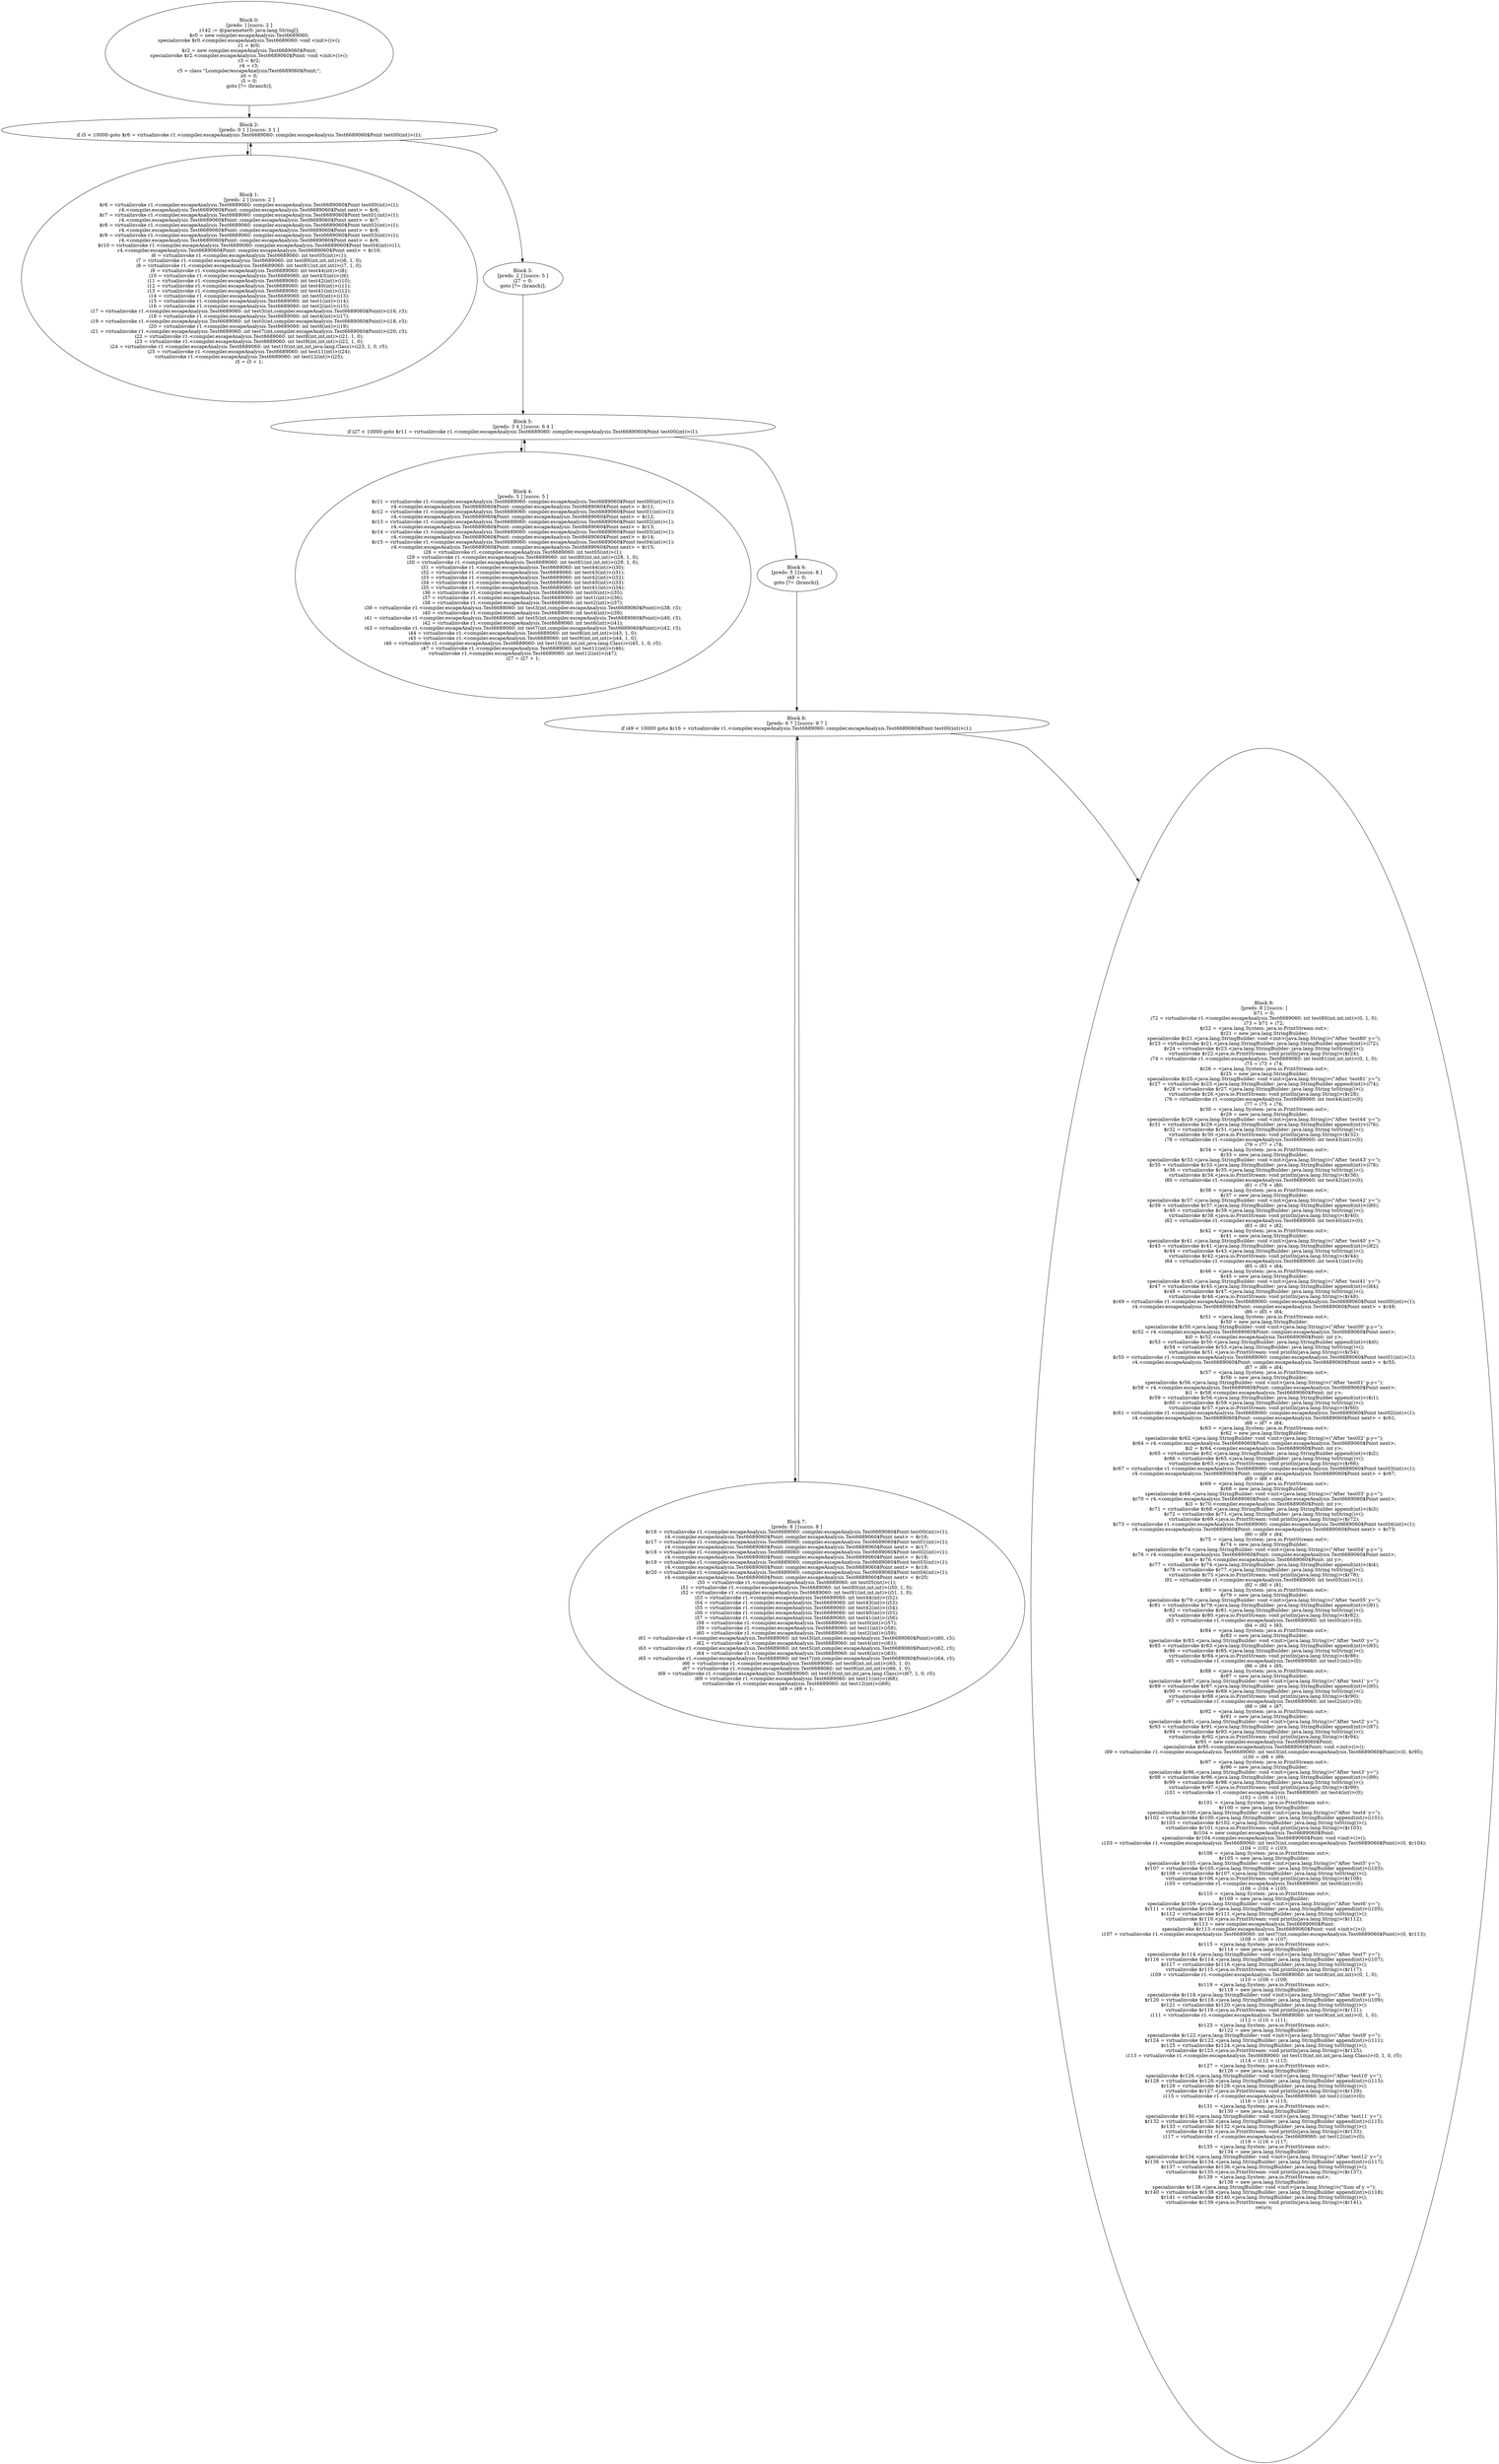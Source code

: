 digraph "unitGraph" {
    "Block 0:
[preds: ] [succs: 2 ]
r142 := @parameter0: java.lang.String[];
$r0 = new compiler.escapeAnalysis.Test6689060;
specialinvoke $r0.<compiler.escapeAnalysis.Test6689060: void <init>()>();
r1 = $r0;
$r2 = new compiler.escapeAnalysis.Test6689060$Point;
specialinvoke $r2.<compiler.escapeAnalysis.Test6689060$Point: void <init>()>();
r3 = $r2;
r4 = r3;
r5 = class \"Lcompiler/escapeAnalysis/Test6689060$Point;\";
z0 = 0;
i5 = 0;
goto [?= (branch)];
"
    "Block 1:
[preds: 2 ] [succs: 2 ]
$r6 = virtualinvoke r1.<compiler.escapeAnalysis.Test6689060: compiler.escapeAnalysis.Test6689060$Point test00(int)>(1);
r4.<compiler.escapeAnalysis.Test6689060$Point: compiler.escapeAnalysis.Test6689060$Point next> = $r6;
$r7 = virtualinvoke r1.<compiler.escapeAnalysis.Test6689060: compiler.escapeAnalysis.Test6689060$Point test01(int)>(1);
r4.<compiler.escapeAnalysis.Test6689060$Point: compiler.escapeAnalysis.Test6689060$Point next> = $r7;
$r8 = virtualinvoke r1.<compiler.escapeAnalysis.Test6689060: compiler.escapeAnalysis.Test6689060$Point test02(int)>(1);
r4.<compiler.escapeAnalysis.Test6689060$Point: compiler.escapeAnalysis.Test6689060$Point next> = $r8;
$r9 = virtualinvoke r1.<compiler.escapeAnalysis.Test6689060: compiler.escapeAnalysis.Test6689060$Point test03(int)>(1);
r4.<compiler.escapeAnalysis.Test6689060$Point: compiler.escapeAnalysis.Test6689060$Point next> = $r9;
$r10 = virtualinvoke r1.<compiler.escapeAnalysis.Test6689060: compiler.escapeAnalysis.Test6689060$Point test04(int)>(1);
r4.<compiler.escapeAnalysis.Test6689060$Point: compiler.escapeAnalysis.Test6689060$Point next> = $r10;
i6 = virtualinvoke r1.<compiler.escapeAnalysis.Test6689060: int test05(int)>(1);
i7 = virtualinvoke r1.<compiler.escapeAnalysis.Test6689060: int test80(int,int,int)>(i6, 1, 0);
i8 = virtualinvoke r1.<compiler.escapeAnalysis.Test6689060: int test81(int,int,int)>(i7, 1, 0);
i9 = virtualinvoke r1.<compiler.escapeAnalysis.Test6689060: int test44(int)>(i8);
i10 = virtualinvoke r1.<compiler.escapeAnalysis.Test6689060: int test43(int)>(i9);
i11 = virtualinvoke r1.<compiler.escapeAnalysis.Test6689060: int test42(int)>(i10);
i12 = virtualinvoke r1.<compiler.escapeAnalysis.Test6689060: int test40(int)>(i11);
i13 = virtualinvoke r1.<compiler.escapeAnalysis.Test6689060: int test41(int)>(i12);
i14 = virtualinvoke r1.<compiler.escapeAnalysis.Test6689060: int test0(int)>(i13);
i15 = virtualinvoke r1.<compiler.escapeAnalysis.Test6689060: int test1(int)>(i14);
i16 = virtualinvoke r1.<compiler.escapeAnalysis.Test6689060: int test2(int)>(i15);
i17 = virtualinvoke r1.<compiler.escapeAnalysis.Test6689060: int test3(int,compiler.escapeAnalysis.Test6689060$Point)>(i16, r3);
i18 = virtualinvoke r1.<compiler.escapeAnalysis.Test6689060: int test4(int)>(i17);
i19 = virtualinvoke r1.<compiler.escapeAnalysis.Test6689060: int test5(int,compiler.escapeAnalysis.Test6689060$Point)>(i18, r3);
i20 = virtualinvoke r1.<compiler.escapeAnalysis.Test6689060: int test6(int)>(i19);
i21 = virtualinvoke r1.<compiler.escapeAnalysis.Test6689060: int test7(int,compiler.escapeAnalysis.Test6689060$Point)>(i20, r3);
i22 = virtualinvoke r1.<compiler.escapeAnalysis.Test6689060: int test8(int,int,int)>(i21, 1, 0);
i23 = virtualinvoke r1.<compiler.escapeAnalysis.Test6689060: int test9(int,int,int)>(i22, 1, 0);
i24 = virtualinvoke r1.<compiler.escapeAnalysis.Test6689060: int test10(int,int,int,java.lang.Class)>(i23, 1, 0, r5);
i25 = virtualinvoke r1.<compiler.escapeAnalysis.Test6689060: int test11(int)>(i24);
virtualinvoke r1.<compiler.escapeAnalysis.Test6689060: int test12(int)>(i25);
i5 = i5 + 1;
"
    "Block 2:
[preds: 0 1 ] [succs: 3 1 ]
if i5 < 10000 goto $r6 = virtualinvoke r1.<compiler.escapeAnalysis.Test6689060: compiler.escapeAnalysis.Test6689060$Point test00(int)>(1);
"
    "Block 3:
[preds: 2 ] [succs: 5 ]
i27 = 0;
goto [?= (branch)];
"
    "Block 4:
[preds: 5 ] [succs: 5 ]
$r11 = virtualinvoke r1.<compiler.escapeAnalysis.Test6689060: compiler.escapeAnalysis.Test6689060$Point test00(int)>(1);
r4.<compiler.escapeAnalysis.Test6689060$Point: compiler.escapeAnalysis.Test6689060$Point next> = $r11;
$r12 = virtualinvoke r1.<compiler.escapeAnalysis.Test6689060: compiler.escapeAnalysis.Test6689060$Point test01(int)>(1);
r4.<compiler.escapeAnalysis.Test6689060$Point: compiler.escapeAnalysis.Test6689060$Point next> = $r12;
$r13 = virtualinvoke r1.<compiler.escapeAnalysis.Test6689060: compiler.escapeAnalysis.Test6689060$Point test02(int)>(1);
r4.<compiler.escapeAnalysis.Test6689060$Point: compiler.escapeAnalysis.Test6689060$Point next> = $r13;
$r14 = virtualinvoke r1.<compiler.escapeAnalysis.Test6689060: compiler.escapeAnalysis.Test6689060$Point test03(int)>(1);
r4.<compiler.escapeAnalysis.Test6689060$Point: compiler.escapeAnalysis.Test6689060$Point next> = $r14;
$r15 = virtualinvoke r1.<compiler.escapeAnalysis.Test6689060: compiler.escapeAnalysis.Test6689060$Point test04(int)>(1);
r4.<compiler.escapeAnalysis.Test6689060$Point: compiler.escapeAnalysis.Test6689060$Point next> = $r15;
i28 = virtualinvoke r1.<compiler.escapeAnalysis.Test6689060: int test05(int)>(1);
i29 = virtualinvoke r1.<compiler.escapeAnalysis.Test6689060: int test80(int,int,int)>(i28, 1, 0);
i30 = virtualinvoke r1.<compiler.escapeAnalysis.Test6689060: int test81(int,int,int)>(i29, 1, 0);
i31 = virtualinvoke r1.<compiler.escapeAnalysis.Test6689060: int test44(int)>(i30);
i32 = virtualinvoke r1.<compiler.escapeAnalysis.Test6689060: int test43(int)>(i31);
i33 = virtualinvoke r1.<compiler.escapeAnalysis.Test6689060: int test42(int)>(i32);
i34 = virtualinvoke r1.<compiler.escapeAnalysis.Test6689060: int test40(int)>(i33);
i35 = virtualinvoke r1.<compiler.escapeAnalysis.Test6689060: int test41(int)>(i34);
i36 = virtualinvoke r1.<compiler.escapeAnalysis.Test6689060: int test0(int)>(i35);
i37 = virtualinvoke r1.<compiler.escapeAnalysis.Test6689060: int test1(int)>(i36);
i38 = virtualinvoke r1.<compiler.escapeAnalysis.Test6689060: int test2(int)>(i37);
i39 = virtualinvoke r1.<compiler.escapeAnalysis.Test6689060: int test3(int,compiler.escapeAnalysis.Test6689060$Point)>(i38, r3);
i40 = virtualinvoke r1.<compiler.escapeAnalysis.Test6689060: int test4(int)>(i39);
i41 = virtualinvoke r1.<compiler.escapeAnalysis.Test6689060: int test5(int,compiler.escapeAnalysis.Test6689060$Point)>(i40, r3);
i42 = virtualinvoke r1.<compiler.escapeAnalysis.Test6689060: int test6(int)>(i41);
i43 = virtualinvoke r1.<compiler.escapeAnalysis.Test6689060: int test7(int,compiler.escapeAnalysis.Test6689060$Point)>(i42, r3);
i44 = virtualinvoke r1.<compiler.escapeAnalysis.Test6689060: int test8(int,int,int)>(i43, 1, 0);
i45 = virtualinvoke r1.<compiler.escapeAnalysis.Test6689060: int test9(int,int,int)>(i44, 1, 0);
i46 = virtualinvoke r1.<compiler.escapeAnalysis.Test6689060: int test10(int,int,int,java.lang.Class)>(i45, 1, 0, r5);
i47 = virtualinvoke r1.<compiler.escapeAnalysis.Test6689060: int test11(int)>(i46);
virtualinvoke r1.<compiler.escapeAnalysis.Test6689060: int test12(int)>(i47);
i27 = i27 + 1;
"
    "Block 5:
[preds: 3 4 ] [succs: 6 4 ]
if i27 < 10000 goto $r11 = virtualinvoke r1.<compiler.escapeAnalysis.Test6689060: compiler.escapeAnalysis.Test6689060$Point test00(int)>(1);
"
    "Block 6:
[preds: 5 ] [succs: 8 ]
i49 = 0;
goto [?= (branch)];
"
    "Block 7:
[preds: 8 ] [succs: 8 ]
$r16 = virtualinvoke r1.<compiler.escapeAnalysis.Test6689060: compiler.escapeAnalysis.Test6689060$Point test00(int)>(1);
r4.<compiler.escapeAnalysis.Test6689060$Point: compiler.escapeAnalysis.Test6689060$Point next> = $r16;
$r17 = virtualinvoke r1.<compiler.escapeAnalysis.Test6689060: compiler.escapeAnalysis.Test6689060$Point test01(int)>(1);
r4.<compiler.escapeAnalysis.Test6689060$Point: compiler.escapeAnalysis.Test6689060$Point next> = $r17;
$r18 = virtualinvoke r1.<compiler.escapeAnalysis.Test6689060: compiler.escapeAnalysis.Test6689060$Point test02(int)>(1);
r4.<compiler.escapeAnalysis.Test6689060$Point: compiler.escapeAnalysis.Test6689060$Point next> = $r18;
$r19 = virtualinvoke r1.<compiler.escapeAnalysis.Test6689060: compiler.escapeAnalysis.Test6689060$Point test03(int)>(1);
r4.<compiler.escapeAnalysis.Test6689060$Point: compiler.escapeAnalysis.Test6689060$Point next> = $r19;
$r20 = virtualinvoke r1.<compiler.escapeAnalysis.Test6689060: compiler.escapeAnalysis.Test6689060$Point test04(int)>(1);
r4.<compiler.escapeAnalysis.Test6689060$Point: compiler.escapeAnalysis.Test6689060$Point next> = $r20;
i50 = virtualinvoke r1.<compiler.escapeAnalysis.Test6689060: int test05(int)>(1);
i51 = virtualinvoke r1.<compiler.escapeAnalysis.Test6689060: int test80(int,int,int)>(i50, 1, 0);
i52 = virtualinvoke r1.<compiler.escapeAnalysis.Test6689060: int test81(int,int,int)>(i51, 1, 0);
i53 = virtualinvoke r1.<compiler.escapeAnalysis.Test6689060: int test44(int)>(i52);
i54 = virtualinvoke r1.<compiler.escapeAnalysis.Test6689060: int test43(int)>(i53);
i55 = virtualinvoke r1.<compiler.escapeAnalysis.Test6689060: int test42(int)>(i54);
i56 = virtualinvoke r1.<compiler.escapeAnalysis.Test6689060: int test40(int)>(i55);
i57 = virtualinvoke r1.<compiler.escapeAnalysis.Test6689060: int test41(int)>(i56);
i58 = virtualinvoke r1.<compiler.escapeAnalysis.Test6689060: int test0(int)>(i57);
i59 = virtualinvoke r1.<compiler.escapeAnalysis.Test6689060: int test1(int)>(i58);
i60 = virtualinvoke r1.<compiler.escapeAnalysis.Test6689060: int test2(int)>(i59);
i61 = virtualinvoke r1.<compiler.escapeAnalysis.Test6689060: int test3(int,compiler.escapeAnalysis.Test6689060$Point)>(i60, r3);
i62 = virtualinvoke r1.<compiler.escapeAnalysis.Test6689060: int test4(int)>(i61);
i63 = virtualinvoke r1.<compiler.escapeAnalysis.Test6689060: int test5(int,compiler.escapeAnalysis.Test6689060$Point)>(i62, r3);
i64 = virtualinvoke r1.<compiler.escapeAnalysis.Test6689060: int test6(int)>(i63);
i65 = virtualinvoke r1.<compiler.escapeAnalysis.Test6689060: int test7(int,compiler.escapeAnalysis.Test6689060$Point)>(i64, r3);
i66 = virtualinvoke r1.<compiler.escapeAnalysis.Test6689060: int test8(int,int,int)>(i65, 1, 0);
i67 = virtualinvoke r1.<compiler.escapeAnalysis.Test6689060: int test9(int,int,int)>(i66, 1, 0);
i68 = virtualinvoke r1.<compiler.escapeAnalysis.Test6689060: int test10(int,int,int,java.lang.Class)>(i67, 1, 0, r5);
i69 = virtualinvoke r1.<compiler.escapeAnalysis.Test6689060: int test11(int)>(i68);
virtualinvoke r1.<compiler.escapeAnalysis.Test6689060: int test12(int)>(i69);
i49 = i49 + 1;
"
    "Block 8:
[preds: 6 7 ] [succs: 9 7 ]
if i49 < 10000 goto $r16 = virtualinvoke r1.<compiler.escapeAnalysis.Test6689060: compiler.escapeAnalysis.Test6689060$Point test00(int)>(1);
"
    "Block 9:
[preds: 8 ] [succs: ]
b71 = 0;
i72 = virtualinvoke r1.<compiler.escapeAnalysis.Test6689060: int test80(int,int,int)>(0, 1, 0);
i73 = b71 + i72;
$r22 = <java.lang.System: java.io.PrintStream out>;
$r21 = new java.lang.StringBuilder;
specialinvoke $r21.<java.lang.StringBuilder: void <init>(java.lang.String)>(\"After \'test80\' y=\");
$r23 = virtualinvoke $r21.<java.lang.StringBuilder: java.lang.StringBuilder append(int)>(i72);
$r24 = virtualinvoke $r23.<java.lang.StringBuilder: java.lang.String toString()>();
virtualinvoke $r22.<java.io.PrintStream: void println(java.lang.String)>($r24);
i74 = virtualinvoke r1.<compiler.escapeAnalysis.Test6689060: int test81(int,int,int)>(0, 1, 0);
i75 = i73 + i74;
$r26 = <java.lang.System: java.io.PrintStream out>;
$r25 = new java.lang.StringBuilder;
specialinvoke $r25.<java.lang.StringBuilder: void <init>(java.lang.String)>(\"After \'test81\' y=\");
$r27 = virtualinvoke $r25.<java.lang.StringBuilder: java.lang.StringBuilder append(int)>(i74);
$r28 = virtualinvoke $r27.<java.lang.StringBuilder: java.lang.String toString()>();
virtualinvoke $r26.<java.io.PrintStream: void println(java.lang.String)>($r28);
i76 = virtualinvoke r1.<compiler.escapeAnalysis.Test6689060: int test44(int)>(0);
i77 = i75 + i76;
$r30 = <java.lang.System: java.io.PrintStream out>;
$r29 = new java.lang.StringBuilder;
specialinvoke $r29.<java.lang.StringBuilder: void <init>(java.lang.String)>(\"After \'test44\' y=\");
$r31 = virtualinvoke $r29.<java.lang.StringBuilder: java.lang.StringBuilder append(int)>(i76);
$r32 = virtualinvoke $r31.<java.lang.StringBuilder: java.lang.String toString()>();
virtualinvoke $r30.<java.io.PrintStream: void println(java.lang.String)>($r32);
i78 = virtualinvoke r1.<compiler.escapeAnalysis.Test6689060: int test43(int)>(0);
i79 = i77 + i78;
$r34 = <java.lang.System: java.io.PrintStream out>;
$r33 = new java.lang.StringBuilder;
specialinvoke $r33.<java.lang.StringBuilder: void <init>(java.lang.String)>(\"After \'test43\' y=\");
$r35 = virtualinvoke $r33.<java.lang.StringBuilder: java.lang.StringBuilder append(int)>(i78);
$r36 = virtualinvoke $r35.<java.lang.StringBuilder: java.lang.String toString()>();
virtualinvoke $r34.<java.io.PrintStream: void println(java.lang.String)>($r36);
i80 = virtualinvoke r1.<compiler.escapeAnalysis.Test6689060: int test42(int)>(0);
i81 = i79 + i80;
$r38 = <java.lang.System: java.io.PrintStream out>;
$r37 = new java.lang.StringBuilder;
specialinvoke $r37.<java.lang.StringBuilder: void <init>(java.lang.String)>(\"After \'test42\' y=\");
$r39 = virtualinvoke $r37.<java.lang.StringBuilder: java.lang.StringBuilder append(int)>(i80);
$r40 = virtualinvoke $r39.<java.lang.StringBuilder: java.lang.String toString()>();
virtualinvoke $r38.<java.io.PrintStream: void println(java.lang.String)>($r40);
i82 = virtualinvoke r1.<compiler.escapeAnalysis.Test6689060: int test40(int)>(0);
i83 = i81 + i82;
$r42 = <java.lang.System: java.io.PrintStream out>;
$r41 = new java.lang.StringBuilder;
specialinvoke $r41.<java.lang.StringBuilder: void <init>(java.lang.String)>(\"After \'test40\' y=\");
$r43 = virtualinvoke $r41.<java.lang.StringBuilder: java.lang.StringBuilder append(int)>(i82);
$r44 = virtualinvoke $r43.<java.lang.StringBuilder: java.lang.String toString()>();
virtualinvoke $r42.<java.io.PrintStream: void println(java.lang.String)>($r44);
i84 = virtualinvoke r1.<compiler.escapeAnalysis.Test6689060: int test41(int)>(0);
i85 = i83 + i84;
$r46 = <java.lang.System: java.io.PrintStream out>;
$r45 = new java.lang.StringBuilder;
specialinvoke $r45.<java.lang.StringBuilder: void <init>(java.lang.String)>(\"After \'test41\' y=\");
$r47 = virtualinvoke $r45.<java.lang.StringBuilder: java.lang.StringBuilder append(int)>(i84);
$r48 = virtualinvoke $r47.<java.lang.StringBuilder: java.lang.String toString()>();
virtualinvoke $r46.<java.io.PrintStream: void println(java.lang.String)>($r48);
$r49 = virtualinvoke r1.<compiler.escapeAnalysis.Test6689060: compiler.escapeAnalysis.Test6689060$Point test00(int)>(1);
r4.<compiler.escapeAnalysis.Test6689060$Point: compiler.escapeAnalysis.Test6689060$Point next> = $r49;
i86 = i85 + i84;
$r51 = <java.lang.System: java.io.PrintStream out>;
$r50 = new java.lang.StringBuilder;
specialinvoke $r50.<java.lang.StringBuilder: void <init>(java.lang.String)>(\"After \'test00\' p.y=\");
$r52 = r4.<compiler.escapeAnalysis.Test6689060$Point: compiler.escapeAnalysis.Test6689060$Point next>;
$i0 = $r52.<compiler.escapeAnalysis.Test6689060$Point: int y>;
$r53 = virtualinvoke $r50.<java.lang.StringBuilder: java.lang.StringBuilder append(int)>($i0);
$r54 = virtualinvoke $r53.<java.lang.StringBuilder: java.lang.String toString()>();
virtualinvoke $r51.<java.io.PrintStream: void println(java.lang.String)>($r54);
$r55 = virtualinvoke r1.<compiler.escapeAnalysis.Test6689060: compiler.escapeAnalysis.Test6689060$Point test01(int)>(1);
r4.<compiler.escapeAnalysis.Test6689060$Point: compiler.escapeAnalysis.Test6689060$Point next> = $r55;
i87 = i86 + i84;
$r57 = <java.lang.System: java.io.PrintStream out>;
$r56 = new java.lang.StringBuilder;
specialinvoke $r56.<java.lang.StringBuilder: void <init>(java.lang.String)>(\"After \'test01\' p.y=\");
$r58 = r4.<compiler.escapeAnalysis.Test6689060$Point: compiler.escapeAnalysis.Test6689060$Point next>;
$i1 = $r58.<compiler.escapeAnalysis.Test6689060$Point: int y>;
$r59 = virtualinvoke $r56.<java.lang.StringBuilder: java.lang.StringBuilder append(int)>($i1);
$r60 = virtualinvoke $r59.<java.lang.StringBuilder: java.lang.String toString()>();
virtualinvoke $r57.<java.io.PrintStream: void println(java.lang.String)>($r60);
$r61 = virtualinvoke r1.<compiler.escapeAnalysis.Test6689060: compiler.escapeAnalysis.Test6689060$Point test02(int)>(1);
r4.<compiler.escapeAnalysis.Test6689060$Point: compiler.escapeAnalysis.Test6689060$Point next> = $r61;
i88 = i87 + i84;
$r63 = <java.lang.System: java.io.PrintStream out>;
$r62 = new java.lang.StringBuilder;
specialinvoke $r62.<java.lang.StringBuilder: void <init>(java.lang.String)>(\"After \'test02\' p.y=\");
$r64 = r4.<compiler.escapeAnalysis.Test6689060$Point: compiler.escapeAnalysis.Test6689060$Point next>;
$i2 = $r64.<compiler.escapeAnalysis.Test6689060$Point: int y>;
$r65 = virtualinvoke $r62.<java.lang.StringBuilder: java.lang.StringBuilder append(int)>($i2);
$r66 = virtualinvoke $r65.<java.lang.StringBuilder: java.lang.String toString()>();
virtualinvoke $r63.<java.io.PrintStream: void println(java.lang.String)>($r66);
$r67 = virtualinvoke r1.<compiler.escapeAnalysis.Test6689060: compiler.escapeAnalysis.Test6689060$Point test03(int)>(1);
r4.<compiler.escapeAnalysis.Test6689060$Point: compiler.escapeAnalysis.Test6689060$Point next> = $r67;
i89 = i88 + i84;
$r69 = <java.lang.System: java.io.PrintStream out>;
$r68 = new java.lang.StringBuilder;
specialinvoke $r68.<java.lang.StringBuilder: void <init>(java.lang.String)>(\"After \'test03\' p.y=\");
$r70 = r4.<compiler.escapeAnalysis.Test6689060$Point: compiler.escapeAnalysis.Test6689060$Point next>;
$i3 = $r70.<compiler.escapeAnalysis.Test6689060$Point: int y>;
$r71 = virtualinvoke $r68.<java.lang.StringBuilder: java.lang.StringBuilder append(int)>($i3);
$r72 = virtualinvoke $r71.<java.lang.StringBuilder: java.lang.String toString()>();
virtualinvoke $r69.<java.io.PrintStream: void println(java.lang.String)>($r72);
$r73 = virtualinvoke r1.<compiler.escapeAnalysis.Test6689060: compiler.escapeAnalysis.Test6689060$Point test04(int)>(1);
r4.<compiler.escapeAnalysis.Test6689060$Point: compiler.escapeAnalysis.Test6689060$Point next> = $r73;
i90 = i89 + i84;
$r75 = <java.lang.System: java.io.PrintStream out>;
$r74 = new java.lang.StringBuilder;
specialinvoke $r74.<java.lang.StringBuilder: void <init>(java.lang.String)>(\"After \'test04\' p.y=\");
$r76 = r4.<compiler.escapeAnalysis.Test6689060$Point: compiler.escapeAnalysis.Test6689060$Point next>;
$i4 = $r76.<compiler.escapeAnalysis.Test6689060$Point: int y>;
$r77 = virtualinvoke $r74.<java.lang.StringBuilder: java.lang.StringBuilder append(int)>($i4);
$r78 = virtualinvoke $r77.<java.lang.StringBuilder: java.lang.String toString()>();
virtualinvoke $r75.<java.io.PrintStream: void println(java.lang.String)>($r78);
i91 = virtualinvoke r1.<compiler.escapeAnalysis.Test6689060: int test05(int)>(1);
i92 = i90 + i91;
$r80 = <java.lang.System: java.io.PrintStream out>;
$r79 = new java.lang.StringBuilder;
specialinvoke $r79.<java.lang.StringBuilder: void <init>(java.lang.String)>(\"After \'test05\' y=\");
$r81 = virtualinvoke $r79.<java.lang.StringBuilder: java.lang.StringBuilder append(int)>(i91);
$r82 = virtualinvoke $r81.<java.lang.StringBuilder: java.lang.String toString()>();
virtualinvoke $r80.<java.io.PrintStream: void println(java.lang.String)>($r82);
i93 = virtualinvoke r1.<compiler.escapeAnalysis.Test6689060: int test0(int)>(0);
i94 = i92 + i93;
$r84 = <java.lang.System: java.io.PrintStream out>;
$r83 = new java.lang.StringBuilder;
specialinvoke $r83.<java.lang.StringBuilder: void <init>(java.lang.String)>(\"After \'test0\' y=\");
$r85 = virtualinvoke $r83.<java.lang.StringBuilder: java.lang.StringBuilder append(int)>(i93);
$r86 = virtualinvoke $r85.<java.lang.StringBuilder: java.lang.String toString()>();
virtualinvoke $r84.<java.io.PrintStream: void println(java.lang.String)>($r86);
i95 = virtualinvoke r1.<compiler.escapeAnalysis.Test6689060: int test1(int)>(0);
i96 = i94 + i95;
$r88 = <java.lang.System: java.io.PrintStream out>;
$r87 = new java.lang.StringBuilder;
specialinvoke $r87.<java.lang.StringBuilder: void <init>(java.lang.String)>(\"After \'test1\' y=\");
$r89 = virtualinvoke $r87.<java.lang.StringBuilder: java.lang.StringBuilder append(int)>(i95);
$r90 = virtualinvoke $r89.<java.lang.StringBuilder: java.lang.String toString()>();
virtualinvoke $r88.<java.io.PrintStream: void println(java.lang.String)>($r90);
i97 = virtualinvoke r1.<compiler.escapeAnalysis.Test6689060: int test2(int)>(0);
i98 = i96 + i97;
$r92 = <java.lang.System: java.io.PrintStream out>;
$r91 = new java.lang.StringBuilder;
specialinvoke $r91.<java.lang.StringBuilder: void <init>(java.lang.String)>(\"After \'test2\' y=\");
$r93 = virtualinvoke $r91.<java.lang.StringBuilder: java.lang.StringBuilder append(int)>(i97);
$r94 = virtualinvoke $r93.<java.lang.StringBuilder: java.lang.String toString()>();
virtualinvoke $r92.<java.io.PrintStream: void println(java.lang.String)>($r94);
$r95 = new compiler.escapeAnalysis.Test6689060$Point;
specialinvoke $r95.<compiler.escapeAnalysis.Test6689060$Point: void <init>()>();
i99 = virtualinvoke r1.<compiler.escapeAnalysis.Test6689060: int test3(int,compiler.escapeAnalysis.Test6689060$Point)>(0, $r95);
i100 = i98 + i99;
$r97 = <java.lang.System: java.io.PrintStream out>;
$r96 = new java.lang.StringBuilder;
specialinvoke $r96.<java.lang.StringBuilder: void <init>(java.lang.String)>(\"After \'test3\' y=\");
$r98 = virtualinvoke $r96.<java.lang.StringBuilder: java.lang.StringBuilder append(int)>(i99);
$r99 = virtualinvoke $r98.<java.lang.StringBuilder: java.lang.String toString()>();
virtualinvoke $r97.<java.io.PrintStream: void println(java.lang.String)>($r99);
i101 = virtualinvoke r1.<compiler.escapeAnalysis.Test6689060: int test4(int)>(0);
i102 = i100 + i101;
$r101 = <java.lang.System: java.io.PrintStream out>;
$r100 = new java.lang.StringBuilder;
specialinvoke $r100.<java.lang.StringBuilder: void <init>(java.lang.String)>(\"After \'test4\' y=\");
$r102 = virtualinvoke $r100.<java.lang.StringBuilder: java.lang.StringBuilder append(int)>(i101);
$r103 = virtualinvoke $r102.<java.lang.StringBuilder: java.lang.String toString()>();
virtualinvoke $r101.<java.io.PrintStream: void println(java.lang.String)>($r103);
$r104 = new compiler.escapeAnalysis.Test6689060$Point;
specialinvoke $r104.<compiler.escapeAnalysis.Test6689060$Point: void <init>()>();
i103 = virtualinvoke r1.<compiler.escapeAnalysis.Test6689060: int test5(int,compiler.escapeAnalysis.Test6689060$Point)>(0, $r104);
i104 = i102 + i103;
$r106 = <java.lang.System: java.io.PrintStream out>;
$r105 = new java.lang.StringBuilder;
specialinvoke $r105.<java.lang.StringBuilder: void <init>(java.lang.String)>(\"After \'test5\' y=\");
$r107 = virtualinvoke $r105.<java.lang.StringBuilder: java.lang.StringBuilder append(int)>(i103);
$r108 = virtualinvoke $r107.<java.lang.StringBuilder: java.lang.String toString()>();
virtualinvoke $r106.<java.io.PrintStream: void println(java.lang.String)>($r108);
i105 = virtualinvoke r1.<compiler.escapeAnalysis.Test6689060: int test6(int)>(0);
i106 = i104 + i105;
$r110 = <java.lang.System: java.io.PrintStream out>;
$r109 = new java.lang.StringBuilder;
specialinvoke $r109.<java.lang.StringBuilder: void <init>(java.lang.String)>(\"After \'test6\' y=\");
$r111 = virtualinvoke $r109.<java.lang.StringBuilder: java.lang.StringBuilder append(int)>(i105);
$r112 = virtualinvoke $r111.<java.lang.StringBuilder: java.lang.String toString()>();
virtualinvoke $r110.<java.io.PrintStream: void println(java.lang.String)>($r112);
$r113 = new compiler.escapeAnalysis.Test6689060$Point;
specialinvoke $r113.<compiler.escapeAnalysis.Test6689060$Point: void <init>()>();
i107 = virtualinvoke r1.<compiler.escapeAnalysis.Test6689060: int test7(int,compiler.escapeAnalysis.Test6689060$Point)>(0, $r113);
i108 = i106 + i107;
$r115 = <java.lang.System: java.io.PrintStream out>;
$r114 = new java.lang.StringBuilder;
specialinvoke $r114.<java.lang.StringBuilder: void <init>(java.lang.String)>(\"After \'test7\' y=\");
$r116 = virtualinvoke $r114.<java.lang.StringBuilder: java.lang.StringBuilder append(int)>(i107);
$r117 = virtualinvoke $r116.<java.lang.StringBuilder: java.lang.String toString()>();
virtualinvoke $r115.<java.io.PrintStream: void println(java.lang.String)>($r117);
i109 = virtualinvoke r1.<compiler.escapeAnalysis.Test6689060: int test8(int,int,int)>(0, 1, 0);
i110 = i108 + i109;
$r119 = <java.lang.System: java.io.PrintStream out>;
$r118 = new java.lang.StringBuilder;
specialinvoke $r118.<java.lang.StringBuilder: void <init>(java.lang.String)>(\"After \'test8\' y=\");
$r120 = virtualinvoke $r118.<java.lang.StringBuilder: java.lang.StringBuilder append(int)>(i109);
$r121 = virtualinvoke $r120.<java.lang.StringBuilder: java.lang.String toString()>();
virtualinvoke $r119.<java.io.PrintStream: void println(java.lang.String)>($r121);
i111 = virtualinvoke r1.<compiler.escapeAnalysis.Test6689060: int test9(int,int,int)>(0, 1, 0);
i112 = i110 + i111;
$r123 = <java.lang.System: java.io.PrintStream out>;
$r122 = new java.lang.StringBuilder;
specialinvoke $r122.<java.lang.StringBuilder: void <init>(java.lang.String)>(\"After \'test9\' y=\");
$r124 = virtualinvoke $r122.<java.lang.StringBuilder: java.lang.StringBuilder append(int)>(i111);
$r125 = virtualinvoke $r124.<java.lang.StringBuilder: java.lang.String toString()>();
virtualinvoke $r123.<java.io.PrintStream: void println(java.lang.String)>($r125);
i113 = virtualinvoke r1.<compiler.escapeAnalysis.Test6689060: int test10(int,int,int,java.lang.Class)>(0, 1, 0, r5);
i114 = i112 + i113;
$r127 = <java.lang.System: java.io.PrintStream out>;
$r126 = new java.lang.StringBuilder;
specialinvoke $r126.<java.lang.StringBuilder: void <init>(java.lang.String)>(\"After \'test10\' y=\");
$r128 = virtualinvoke $r126.<java.lang.StringBuilder: java.lang.StringBuilder append(int)>(i113);
$r129 = virtualinvoke $r128.<java.lang.StringBuilder: java.lang.String toString()>();
virtualinvoke $r127.<java.io.PrintStream: void println(java.lang.String)>($r129);
i115 = virtualinvoke r1.<compiler.escapeAnalysis.Test6689060: int test11(int)>(0);
i116 = i114 + i115;
$r131 = <java.lang.System: java.io.PrintStream out>;
$r130 = new java.lang.StringBuilder;
specialinvoke $r130.<java.lang.StringBuilder: void <init>(java.lang.String)>(\"After \'test11\' y=\");
$r132 = virtualinvoke $r130.<java.lang.StringBuilder: java.lang.StringBuilder append(int)>(i115);
$r133 = virtualinvoke $r132.<java.lang.StringBuilder: java.lang.String toString()>();
virtualinvoke $r131.<java.io.PrintStream: void println(java.lang.String)>($r133);
i117 = virtualinvoke r1.<compiler.escapeAnalysis.Test6689060: int test12(int)>(0);
i118 = i116 + i117;
$r135 = <java.lang.System: java.io.PrintStream out>;
$r134 = new java.lang.StringBuilder;
specialinvoke $r134.<java.lang.StringBuilder: void <init>(java.lang.String)>(\"After \'test12\' y=\");
$r136 = virtualinvoke $r134.<java.lang.StringBuilder: java.lang.StringBuilder append(int)>(i117);
$r137 = virtualinvoke $r136.<java.lang.StringBuilder: java.lang.String toString()>();
virtualinvoke $r135.<java.io.PrintStream: void println(java.lang.String)>($r137);
$r139 = <java.lang.System: java.io.PrintStream out>;
$r138 = new java.lang.StringBuilder;
specialinvoke $r138.<java.lang.StringBuilder: void <init>(java.lang.String)>(\"Sum of y =\");
$r140 = virtualinvoke $r138.<java.lang.StringBuilder: java.lang.StringBuilder append(int)>(i118);
$r141 = virtualinvoke $r140.<java.lang.StringBuilder: java.lang.String toString()>();
virtualinvoke $r139.<java.io.PrintStream: void println(java.lang.String)>($r141);
return;
"
    "Block 0:
[preds: ] [succs: 2 ]
r142 := @parameter0: java.lang.String[];
$r0 = new compiler.escapeAnalysis.Test6689060;
specialinvoke $r0.<compiler.escapeAnalysis.Test6689060: void <init>()>();
r1 = $r0;
$r2 = new compiler.escapeAnalysis.Test6689060$Point;
specialinvoke $r2.<compiler.escapeAnalysis.Test6689060$Point: void <init>()>();
r3 = $r2;
r4 = r3;
r5 = class \"Lcompiler/escapeAnalysis/Test6689060$Point;\";
z0 = 0;
i5 = 0;
goto [?= (branch)];
"->"Block 2:
[preds: 0 1 ] [succs: 3 1 ]
if i5 < 10000 goto $r6 = virtualinvoke r1.<compiler.escapeAnalysis.Test6689060: compiler.escapeAnalysis.Test6689060$Point test00(int)>(1);
";
    "Block 1:
[preds: 2 ] [succs: 2 ]
$r6 = virtualinvoke r1.<compiler.escapeAnalysis.Test6689060: compiler.escapeAnalysis.Test6689060$Point test00(int)>(1);
r4.<compiler.escapeAnalysis.Test6689060$Point: compiler.escapeAnalysis.Test6689060$Point next> = $r6;
$r7 = virtualinvoke r1.<compiler.escapeAnalysis.Test6689060: compiler.escapeAnalysis.Test6689060$Point test01(int)>(1);
r4.<compiler.escapeAnalysis.Test6689060$Point: compiler.escapeAnalysis.Test6689060$Point next> = $r7;
$r8 = virtualinvoke r1.<compiler.escapeAnalysis.Test6689060: compiler.escapeAnalysis.Test6689060$Point test02(int)>(1);
r4.<compiler.escapeAnalysis.Test6689060$Point: compiler.escapeAnalysis.Test6689060$Point next> = $r8;
$r9 = virtualinvoke r1.<compiler.escapeAnalysis.Test6689060: compiler.escapeAnalysis.Test6689060$Point test03(int)>(1);
r4.<compiler.escapeAnalysis.Test6689060$Point: compiler.escapeAnalysis.Test6689060$Point next> = $r9;
$r10 = virtualinvoke r1.<compiler.escapeAnalysis.Test6689060: compiler.escapeAnalysis.Test6689060$Point test04(int)>(1);
r4.<compiler.escapeAnalysis.Test6689060$Point: compiler.escapeAnalysis.Test6689060$Point next> = $r10;
i6 = virtualinvoke r1.<compiler.escapeAnalysis.Test6689060: int test05(int)>(1);
i7 = virtualinvoke r1.<compiler.escapeAnalysis.Test6689060: int test80(int,int,int)>(i6, 1, 0);
i8 = virtualinvoke r1.<compiler.escapeAnalysis.Test6689060: int test81(int,int,int)>(i7, 1, 0);
i9 = virtualinvoke r1.<compiler.escapeAnalysis.Test6689060: int test44(int)>(i8);
i10 = virtualinvoke r1.<compiler.escapeAnalysis.Test6689060: int test43(int)>(i9);
i11 = virtualinvoke r1.<compiler.escapeAnalysis.Test6689060: int test42(int)>(i10);
i12 = virtualinvoke r1.<compiler.escapeAnalysis.Test6689060: int test40(int)>(i11);
i13 = virtualinvoke r1.<compiler.escapeAnalysis.Test6689060: int test41(int)>(i12);
i14 = virtualinvoke r1.<compiler.escapeAnalysis.Test6689060: int test0(int)>(i13);
i15 = virtualinvoke r1.<compiler.escapeAnalysis.Test6689060: int test1(int)>(i14);
i16 = virtualinvoke r1.<compiler.escapeAnalysis.Test6689060: int test2(int)>(i15);
i17 = virtualinvoke r1.<compiler.escapeAnalysis.Test6689060: int test3(int,compiler.escapeAnalysis.Test6689060$Point)>(i16, r3);
i18 = virtualinvoke r1.<compiler.escapeAnalysis.Test6689060: int test4(int)>(i17);
i19 = virtualinvoke r1.<compiler.escapeAnalysis.Test6689060: int test5(int,compiler.escapeAnalysis.Test6689060$Point)>(i18, r3);
i20 = virtualinvoke r1.<compiler.escapeAnalysis.Test6689060: int test6(int)>(i19);
i21 = virtualinvoke r1.<compiler.escapeAnalysis.Test6689060: int test7(int,compiler.escapeAnalysis.Test6689060$Point)>(i20, r3);
i22 = virtualinvoke r1.<compiler.escapeAnalysis.Test6689060: int test8(int,int,int)>(i21, 1, 0);
i23 = virtualinvoke r1.<compiler.escapeAnalysis.Test6689060: int test9(int,int,int)>(i22, 1, 0);
i24 = virtualinvoke r1.<compiler.escapeAnalysis.Test6689060: int test10(int,int,int,java.lang.Class)>(i23, 1, 0, r5);
i25 = virtualinvoke r1.<compiler.escapeAnalysis.Test6689060: int test11(int)>(i24);
virtualinvoke r1.<compiler.escapeAnalysis.Test6689060: int test12(int)>(i25);
i5 = i5 + 1;
"->"Block 2:
[preds: 0 1 ] [succs: 3 1 ]
if i5 < 10000 goto $r6 = virtualinvoke r1.<compiler.escapeAnalysis.Test6689060: compiler.escapeAnalysis.Test6689060$Point test00(int)>(1);
";
    "Block 2:
[preds: 0 1 ] [succs: 3 1 ]
if i5 < 10000 goto $r6 = virtualinvoke r1.<compiler.escapeAnalysis.Test6689060: compiler.escapeAnalysis.Test6689060$Point test00(int)>(1);
"->"Block 3:
[preds: 2 ] [succs: 5 ]
i27 = 0;
goto [?= (branch)];
";
    "Block 2:
[preds: 0 1 ] [succs: 3 1 ]
if i5 < 10000 goto $r6 = virtualinvoke r1.<compiler.escapeAnalysis.Test6689060: compiler.escapeAnalysis.Test6689060$Point test00(int)>(1);
"->"Block 1:
[preds: 2 ] [succs: 2 ]
$r6 = virtualinvoke r1.<compiler.escapeAnalysis.Test6689060: compiler.escapeAnalysis.Test6689060$Point test00(int)>(1);
r4.<compiler.escapeAnalysis.Test6689060$Point: compiler.escapeAnalysis.Test6689060$Point next> = $r6;
$r7 = virtualinvoke r1.<compiler.escapeAnalysis.Test6689060: compiler.escapeAnalysis.Test6689060$Point test01(int)>(1);
r4.<compiler.escapeAnalysis.Test6689060$Point: compiler.escapeAnalysis.Test6689060$Point next> = $r7;
$r8 = virtualinvoke r1.<compiler.escapeAnalysis.Test6689060: compiler.escapeAnalysis.Test6689060$Point test02(int)>(1);
r4.<compiler.escapeAnalysis.Test6689060$Point: compiler.escapeAnalysis.Test6689060$Point next> = $r8;
$r9 = virtualinvoke r1.<compiler.escapeAnalysis.Test6689060: compiler.escapeAnalysis.Test6689060$Point test03(int)>(1);
r4.<compiler.escapeAnalysis.Test6689060$Point: compiler.escapeAnalysis.Test6689060$Point next> = $r9;
$r10 = virtualinvoke r1.<compiler.escapeAnalysis.Test6689060: compiler.escapeAnalysis.Test6689060$Point test04(int)>(1);
r4.<compiler.escapeAnalysis.Test6689060$Point: compiler.escapeAnalysis.Test6689060$Point next> = $r10;
i6 = virtualinvoke r1.<compiler.escapeAnalysis.Test6689060: int test05(int)>(1);
i7 = virtualinvoke r1.<compiler.escapeAnalysis.Test6689060: int test80(int,int,int)>(i6, 1, 0);
i8 = virtualinvoke r1.<compiler.escapeAnalysis.Test6689060: int test81(int,int,int)>(i7, 1, 0);
i9 = virtualinvoke r1.<compiler.escapeAnalysis.Test6689060: int test44(int)>(i8);
i10 = virtualinvoke r1.<compiler.escapeAnalysis.Test6689060: int test43(int)>(i9);
i11 = virtualinvoke r1.<compiler.escapeAnalysis.Test6689060: int test42(int)>(i10);
i12 = virtualinvoke r1.<compiler.escapeAnalysis.Test6689060: int test40(int)>(i11);
i13 = virtualinvoke r1.<compiler.escapeAnalysis.Test6689060: int test41(int)>(i12);
i14 = virtualinvoke r1.<compiler.escapeAnalysis.Test6689060: int test0(int)>(i13);
i15 = virtualinvoke r1.<compiler.escapeAnalysis.Test6689060: int test1(int)>(i14);
i16 = virtualinvoke r1.<compiler.escapeAnalysis.Test6689060: int test2(int)>(i15);
i17 = virtualinvoke r1.<compiler.escapeAnalysis.Test6689060: int test3(int,compiler.escapeAnalysis.Test6689060$Point)>(i16, r3);
i18 = virtualinvoke r1.<compiler.escapeAnalysis.Test6689060: int test4(int)>(i17);
i19 = virtualinvoke r1.<compiler.escapeAnalysis.Test6689060: int test5(int,compiler.escapeAnalysis.Test6689060$Point)>(i18, r3);
i20 = virtualinvoke r1.<compiler.escapeAnalysis.Test6689060: int test6(int)>(i19);
i21 = virtualinvoke r1.<compiler.escapeAnalysis.Test6689060: int test7(int,compiler.escapeAnalysis.Test6689060$Point)>(i20, r3);
i22 = virtualinvoke r1.<compiler.escapeAnalysis.Test6689060: int test8(int,int,int)>(i21, 1, 0);
i23 = virtualinvoke r1.<compiler.escapeAnalysis.Test6689060: int test9(int,int,int)>(i22, 1, 0);
i24 = virtualinvoke r1.<compiler.escapeAnalysis.Test6689060: int test10(int,int,int,java.lang.Class)>(i23, 1, 0, r5);
i25 = virtualinvoke r1.<compiler.escapeAnalysis.Test6689060: int test11(int)>(i24);
virtualinvoke r1.<compiler.escapeAnalysis.Test6689060: int test12(int)>(i25);
i5 = i5 + 1;
";
    "Block 3:
[preds: 2 ] [succs: 5 ]
i27 = 0;
goto [?= (branch)];
"->"Block 5:
[preds: 3 4 ] [succs: 6 4 ]
if i27 < 10000 goto $r11 = virtualinvoke r1.<compiler.escapeAnalysis.Test6689060: compiler.escapeAnalysis.Test6689060$Point test00(int)>(1);
";
    "Block 4:
[preds: 5 ] [succs: 5 ]
$r11 = virtualinvoke r1.<compiler.escapeAnalysis.Test6689060: compiler.escapeAnalysis.Test6689060$Point test00(int)>(1);
r4.<compiler.escapeAnalysis.Test6689060$Point: compiler.escapeAnalysis.Test6689060$Point next> = $r11;
$r12 = virtualinvoke r1.<compiler.escapeAnalysis.Test6689060: compiler.escapeAnalysis.Test6689060$Point test01(int)>(1);
r4.<compiler.escapeAnalysis.Test6689060$Point: compiler.escapeAnalysis.Test6689060$Point next> = $r12;
$r13 = virtualinvoke r1.<compiler.escapeAnalysis.Test6689060: compiler.escapeAnalysis.Test6689060$Point test02(int)>(1);
r4.<compiler.escapeAnalysis.Test6689060$Point: compiler.escapeAnalysis.Test6689060$Point next> = $r13;
$r14 = virtualinvoke r1.<compiler.escapeAnalysis.Test6689060: compiler.escapeAnalysis.Test6689060$Point test03(int)>(1);
r4.<compiler.escapeAnalysis.Test6689060$Point: compiler.escapeAnalysis.Test6689060$Point next> = $r14;
$r15 = virtualinvoke r1.<compiler.escapeAnalysis.Test6689060: compiler.escapeAnalysis.Test6689060$Point test04(int)>(1);
r4.<compiler.escapeAnalysis.Test6689060$Point: compiler.escapeAnalysis.Test6689060$Point next> = $r15;
i28 = virtualinvoke r1.<compiler.escapeAnalysis.Test6689060: int test05(int)>(1);
i29 = virtualinvoke r1.<compiler.escapeAnalysis.Test6689060: int test80(int,int,int)>(i28, 1, 0);
i30 = virtualinvoke r1.<compiler.escapeAnalysis.Test6689060: int test81(int,int,int)>(i29, 1, 0);
i31 = virtualinvoke r1.<compiler.escapeAnalysis.Test6689060: int test44(int)>(i30);
i32 = virtualinvoke r1.<compiler.escapeAnalysis.Test6689060: int test43(int)>(i31);
i33 = virtualinvoke r1.<compiler.escapeAnalysis.Test6689060: int test42(int)>(i32);
i34 = virtualinvoke r1.<compiler.escapeAnalysis.Test6689060: int test40(int)>(i33);
i35 = virtualinvoke r1.<compiler.escapeAnalysis.Test6689060: int test41(int)>(i34);
i36 = virtualinvoke r1.<compiler.escapeAnalysis.Test6689060: int test0(int)>(i35);
i37 = virtualinvoke r1.<compiler.escapeAnalysis.Test6689060: int test1(int)>(i36);
i38 = virtualinvoke r1.<compiler.escapeAnalysis.Test6689060: int test2(int)>(i37);
i39 = virtualinvoke r1.<compiler.escapeAnalysis.Test6689060: int test3(int,compiler.escapeAnalysis.Test6689060$Point)>(i38, r3);
i40 = virtualinvoke r1.<compiler.escapeAnalysis.Test6689060: int test4(int)>(i39);
i41 = virtualinvoke r1.<compiler.escapeAnalysis.Test6689060: int test5(int,compiler.escapeAnalysis.Test6689060$Point)>(i40, r3);
i42 = virtualinvoke r1.<compiler.escapeAnalysis.Test6689060: int test6(int)>(i41);
i43 = virtualinvoke r1.<compiler.escapeAnalysis.Test6689060: int test7(int,compiler.escapeAnalysis.Test6689060$Point)>(i42, r3);
i44 = virtualinvoke r1.<compiler.escapeAnalysis.Test6689060: int test8(int,int,int)>(i43, 1, 0);
i45 = virtualinvoke r1.<compiler.escapeAnalysis.Test6689060: int test9(int,int,int)>(i44, 1, 0);
i46 = virtualinvoke r1.<compiler.escapeAnalysis.Test6689060: int test10(int,int,int,java.lang.Class)>(i45, 1, 0, r5);
i47 = virtualinvoke r1.<compiler.escapeAnalysis.Test6689060: int test11(int)>(i46);
virtualinvoke r1.<compiler.escapeAnalysis.Test6689060: int test12(int)>(i47);
i27 = i27 + 1;
"->"Block 5:
[preds: 3 4 ] [succs: 6 4 ]
if i27 < 10000 goto $r11 = virtualinvoke r1.<compiler.escapeAnalysis.Test6689060: compiler.escapeAnalysis.Test6689060$Point test00(int)>(1);
";
    "Block 5:
[preds: 3 4 ] [succs: 6 4 ]
if i27 < 10000 goto $r11 = virtualinvoke r1.<compiler.escapeAnalysis.Test6689060: compiler.escapeAnalysis.Test6689060$Point test00(int)>(1);
"->"Block 6:
[preds: 5 ] [succs: 8 ]
i49 = 0;
goto [?= (branch)];
";
    "Block 5:
[preds: 3 4 ] [succs: 6 4 ]
if i27 < 10000 goto $r11 = virtualinvoke r1.<compiler.escapeAnalysis.Test6689060: compiler.escapeAnalysis.Test6689060$Point test00(int)>(1);
"->"Block 4:
[preds: 5 ] [succs: 5 ]
$r11 = virtualinvoke r1.<compiler.escapeAnalysis.Test6689060: compiler.escapeAnalysis.Test6689060$Point test00(int)>(1);
r4.<compiler.escapeAnalysis.Test6689060$Point: compiler.escapeAnalysis.Test6689060$Point next> = $r11;
$r12 = virtualinvoke r1.<compiler.escapeAnalysis.Test6689060: compiler.escapeAnalysis.Test6689060$Point test01(int)>(1);
r4.<compiler.escapeAnalysis.Test6689060$Point: compiler.escapeAnalysis.Test6689060$Point next> = $r12;
$r13 = virtualinvoke r1.<compiler.escapeAnalysis.Test6689060: compiler.escapeAnalysis.Test6689060$Point test02(int)>(1);
r4.<compiler.escapeAnalysis.Test6689060$Point: compiler.escapeAnalysis.Test6689060$Point next> = $r13;
$r14 = virtualinvoke r1.<compiler.escapeAnalysis.Test6689060: compiler.escapeAnalysis.Test6689060$Point test03(int)>(1);
r4.<compiler.escapeAnalysis.Test6689060$Point: compiler.escapeAnalysis.Test6689060$Point next> = $r14;
$r15 = virtualinvoke r1.<compiler.escapeAnalysis.Test6689060: compiler.escapeAnalysis.Test6689060$Point test04(int)>(1);
r4.<compiler.escapeAnalysis.Test6689060$Point: compiler.escapeAnalysis.Test6689060$Point next> = $r15;
i28 = virtualinvoke r1.<compiler.escapeAnalysis.Test6689060: int test05(int)>(1);
i29 = virtualinvoke r1.<compiler.escapeAnalysis.Test6689060: int test80(int,int,int)>(i28, 1, 0);
i30 = virtualinvoke r1.<compiler.escapeAnalysis.Test6689060: int test81(int,int,int)>(i29, 1, 0);
i31 = virtualinvoke r1.<compiler.escapeAnalysis.Test6689060: int test44(int)>(i30);
i32 = virtualinvoke r1.<compiler.escapeAnalysis.Test6689060: int test43(int)>(i31);
i33 = virtualinvoke r1.<compiler.escapeAnalysis.Test6689060: int test42(int)>(i32);
i34 = virtualinvoke r1.<compiler.escapeAnalysis.Test6689060: int test40(int)>(i33);
i35 = virtualinvoke r1.<compiler.escapeAnalysis.Test6689060: int test41(int)>(i34);
i36 = virtualinvoke r1.<compiler.escapeAnalysis.Test6689060: int test0(int)>(i35);
i37 = virtualinvoke r1.<compiler.escapeAnalysis.Test6689060: int test1(int)>(i36);
i38 = virtualinvoke r1.<compiler.escapeAnalysis.Test6689060: int test2(int)>(i37);
i39 = virtualinvoke r1.<compiler.escapeAnalysis.Test6689060: int test3(int,compiler.escapeAnalysis.Test6689060$Point)>(i38, r3);
i40 = virtualinvoke r1.<compiler.escapeAnalysis.Test6689060: int test4(int)>(i39);
i41 = virtualinvoke r1.<compiler.escapeAnalysis.Test6689060: int test5(int,compiler.escapeAnalysis.Test6689060$Point)>(i40, r3);
i42 = virtualinvoke r1.<compiler.escapeAnalysis.Test6689060: int test6(int)>(i41);
i43 = virtualinvoke r1.<compiler.escapeAnalysis.Test6689060: int test7(int,compiler.escapeAnalysis.Test6689060$Point)>(i42, r3);
i44 = virtualinvoke r1.<compiler.escapeAnalysis.Test6689060: int test8(int,int,int)>(i43, 1, 0);
i45 = virtualinvoke r1.<compiler.escapeAnalysis.Test6689060: int test9(int,int,int)>(i44, 1, 0);
i46 = virtualinvoke r1.<compiler.escapeAnalysis.Test6689060: int test10(int,int,int,java.lang.Class)>(i45, 1, 0, r5);
i47 = virtualinvoke r1.<compiler.escapeAnalysis.Test6689060: int test11(int)>(i46);
virtualinvoke r1.<compiler.escapeAnalysis.Test6689060: int test12(int)>(i47);
i27 = i27 + 1;
";
    "Block 6:
[preds: 5 ] [succs: 8 ]
i49 = 0;
goto [?= (branch)];
"->"Block 8:
[preds: 6 7 ] [succs: 9 7 ]
if i49 < 10000 goto $r16 = virtualinvoke r1.<compiler.escapeAnalysis.Test6689060: compiler.escapeAnalysis.Test6689060$Point test00(int)>(1);
";
    "Block 7:
[preds: 8 ] [succs: 8 ]
$r16 = virtualinvoke r1.<compiler.escapeAnalysis.Test6689060: compiler.escapeAnalysis.Test6689060$Point test00(int)>(1);
r4.<compiler.escapeAnalysis.Test6689060$Point: compiler.escapeAnalysis.Test6689060$Point next> = $r16;
$r17 = virtualinvoke r1.<compiler.escapeAnalysis.Test6689060: compiler.escapeAnalysis.Test6689060$Point test01(int)>(1);
r4.<compiler.escapeAnalysis.Test6689060$Point: compiler.escapeAnalysis.Test6689060$Point next> = $r17;
$r18 = virtualinvoke r1.<compiler.escapeAnalysis.Test6689060: compiler.escapeAnalysis.Test6689060$Point test02(int)>(1);
r4.<compiler.escapeAnalysis.Test6689060$Point: compiler.escapeAnalysis.Test6689060$Point next> = $r18;
$r19 = virtualinvoke r1.<compiler.escapeAnalysis.Test6689060: compiler.escapeAnalysis.Test6689060$Point test03(int)>(1);
r4.<compiler.escapeAnalysis.Test6689060$Point: compiler.escapeAnalysis.Test6689060$Point next> = $r19;
$r20 = virtualinvoke r1.<compiler.escapeAnalysis.Test6689060: compiler.escapeAnalysis.Test6689060$Point test04(int)>(1);
r4.<compiler.escapeAnalysis.Test6689060$Point: compiler.escapeAnalysis.Test6689060$Point next> = $r20;
i50 = virtualinvoke r1.<compiler.escapeAnalysis.Test6689060: int test05(int)>(1);
i51 = virtualinvoke r1.<compiler.escapeAnalysis.Test6689060: int test80(int,int,int)>(i50, 1, 0);
i52 = virtualinvoke r1.<compiler.escapeAnalysis.Test6689060: int test81(int,int,int)>(i51, 1, 0);
i53 = virtualinvoke r1.<compiler.escapeAnalysis.Test6689060: int test44(int)>(i52);
i54 = virtualinvoke r1.<compiler.escapeAnalysis.Test6689060: int test43(int)>(i53);
i55 = virtualinvoke r1.<compiler.escapeAnalysis.Test6689060: int test42(int)>(i54);
i56 = virtualinvoke r1.<compiler.escapeAnalysis.Test6689060: int test40(int)>(i55);
i57 = virtualinvoke r1.<compiler.escapeAnalysis.Test6689060: int test41(int)>(i56);
i58 = virtualinvoke r1.<compiler.escapeAnalysis.Test6689060: int test0(int)>(i57);
i59 = virtualinvoke r1.<compiler.escapeAnalysis.Test6689060: int test1(int)>(i58);
i60 = virtualinvoke r1.<compiler.escapeAnalysis.Test6689060: int test2(int)>(i59);
i61 = virtualinvoke r1.<compiler.escapeAnalysis.Test6689060: int test3(int,compiler.escapeAnalysis.Test6689060$Point)>(i60, r3);
i62 = virtualinvoke r1.<compiler.escapeAnalysis.Test6689060: int test4(int)>(i61);
i63 = virtualinvoke r1.<compiler.escapeAnalysis.Test6689060: int test5(int,compiler.escapeAnalysis.Test6689060$Point)>(i62, r3);
i64 = virtualinvoke r1.<compiler.escapeAnalysis.Test6689060: int test6(int)>(i63);
i65 = virtualinvoke r1.<compiler.escapeAnalysis.Test6689060: int test7(int,compiler.escapeAnalysis.Test6689060$Point)>(i64, r3);
i66 = virtualinvoke r1.<compiler.escapeAnalysis.Test6689060: int test8(int,int,int)>(i65, 1, 0);
i67 = virtualinvoke r1.<compiler.escapeAnalysis.Test6689060: int test9(int,int,int)>(i66, 1, 0);
i68 = virtualinvoke r1.<compiler.escapeAnalysis.Test6689060: int test10(int,int,int,java.lang.Class)>(i67, 1, 0, r5);
i69 = virtualinvoke r1.<compiler.escapeAnalysis.Test6689060: int test11(int)>(i68);
virtualinvoke r1.<compiler.escapeAnalysis.Test6689060: int test12(int)>(i69);
i49 = i49 + 1;
"->"Block 8:
[preds: 6 7 ] [succs: 9 7 ]
if i49 < 10000 goto $r16 = virtualinvoke r1.<compiler.escapeAnalysis.Test6689060: compiler.escapeAnalysis.Test6689060$Point test00(int)>(1);
";
    "Block 8:
[preds: 6 7 ] [succs: 9 7 ]
if i49 < 10000 goto $r16 = virtualinvoke r1.<compiler.escapeAnalysis.Test6689060: compiler.escapeAnalysis.Test6689060$Point test00(int)>(1);
"->"Block 9:
[preds: 8 ] [succs: ]
b71 = 0;
i72 = virtualinvoke r1.<compiler.escapeAnalysis.Test6689060: int test80(int,int,int)>(0, 1, 0);
i73 = b71 + i72;
$r22 = <java.lang.System: java.io.PrintStream out>;
$r21 = new java.lang.StringBuilder;
specialinvoke $r21.<java.lang.StringBuilder: void <init>(java.lang.String)>(\"After \'test80\' y=\");
$r23 = virtualinvoke $r21.<java.lang.StringBuilder: java.lang.StringBuilder append(int)>(i72);
$r24 = virtualinvoke $r23.<java.lang.StringBuilder: java.lang.String toString()>();
virtualinvoke $r22.<java.io.PrintStream: void println(java.lang.String)>($r24);
i74 = virtualinvoke r1.<compiler.escapeAnalysis.Test6689060: int test81(int,int,int)>(0, 1, 0);
i75 = i73 + i74;
$r26 = <java.lang.System: java.io.PrintStream out>;
$r25 = new java.lang.StringBuilder;
specialinvoke $r25.<java.lang.StringBuilder: void <init>(java.lang.String)>(\"After \'test81\' y=\");
$r27 = virtualinvoke $r25.<java.lang.StringBuilder: java.lang.StringBuilder append(int)>(i74);
$r28 = virtualinvoke $r27.<java.lang.StringBuilder: java.lang.String toString()>();
virtualinvoke $r26.<java.io.PrintStream: void println(java.lang.String)>($r28);
i76 = virtualinvoke r1.<compiler.escapeAnalysis.Test6689060: int test44(int)>(0);
i77 = i75 + i76;
$r30 = <java.lang.System: java.io.PrintStream out>;
$r29 = new java.lang.StringBuilder;
specialinvoke $r29.<java.lang.StringBuilder: void <init>(java.lang.String)>(\"After \'test44\' y=\");
$r31 = virtualinvoke $r29.<java.lang.StringBuilder: java.lang.StringBuilder append(int)>(i76);
$r32 = virtualinvoke $r31.<java.lang.StringBuilder: java.lang.String toString()>();
virtualinvoke $r30.<java.io.PrintStream: void println(java.lang.String)>($r32);
i78 = virtualinvoke r1.<compiler.escapeAnalysis.Test6689060: int test43(int)>(0);
i79 = i77 + i78;
$r34 = <java.lang.System: java.io.PrintStream out>;
$r33 = new java.lang.StringBuilder;
specialinvoke $r33.<java.lang.StringBuilder: void <init>(java.lang.String)>(\"After \'test43\' y=\");
$r35 = virtualinvoke $r33.<java.lang.StringBuilder: java.lang.StringBuilder append(int)>(i78);
$r36 = virtualinvoke $r35.<java.lang.StringBuilder: java.lang.String toString()>();
virtualinvoke $r34.<java.io.PrintStream: void println(java.lang.String)>($r36);
i80 = virtualinvoke r1.<compiler.escapeAnalysis.Test6689060: int test42(int)>(0);
i81 = i79 + i80;
$r38 = <java.lang.System: java.io.PrintStream out>;
$r37 = new java.lang.StringBuilder;
specialinvoke $r37.<java.lang.StringBuilder: void <init>(java.lang.String)>(\"After \'test42\' y=\");
$r39 = virtualinvoke $r37.<java.lang.StringBuilder: java.lang.StringBuilder append(int)>(i80);
$r40 = virtualinvoke $r39.<java.lang.StringBuilder: java.lang.String toString()>();
virtualinvoke $r38.<java.io.PrintStream: void println(java.lang.String)>($r40);
i82 = virtualinvoke r1.<compiler.escapeAnalysis.Test6689060: int test40(int)>(0);
i83 = i81 + i82;
$r42 = <java.lang.System: java.io.PrintStream out>;
$r41 = new java.lang.StringBuilder;
specialinvoke $r41.<java.lang.StringBuilder: void <init>(java.lang.String)>(\"After \'test40\' y=\");
$r43 = virtualinvoke $r41.<java.lang.StringBuilder: java.lang.StringBuilder append(int)>(i82);
$r44 = virtualinvoke $r43.<java.lang.StringBuilder: java.lang.String toString()>();
virtualinvoke $r42.<java.io.PrintStream: void println(java.lang.String)>($r44);
i84 = virtualinvoke r1.<compiler.escapeAnalysis.Test6689060: int test41(int)>(0);
i85 = i83 + i84;
$r46 = <java.lang.System: java.io.PrintStream out>;
$r45 = new java.lang.StringBuilder;
specialinvoke $r45.<java.lang.StringBuilder: void <init>(java.lang.String)>(\"After \'test41\' y=\");
$r47 = virtualinvoke $r45.<java.lang.StringBuilder: java.lang.StringBuilder append(int)>(i84);
$r48 = virtualinvoke $r47.<java.lang.StringBuilder: java.lang.String toString()>();
virtualinvoke $r46.<java.io.PrintStream: void println(java.lang.String)>($r48);
$r49 = virtualinvoke r1.<compiler.escapeAnalysis.Test6689060: compiler.escapeAnalysis.Test6689060$Point test00(int)>(1);
r4.<compiler.escapeAnalysis.Test6689060$Point: compiler.escapeAnalysis.Test6689060$Point next> = $r49;
i86 = i85 + i84;
$r51 = <java.lang.System: java.io.PrintStream out>;
$r50 = new java.lang.StringBuilder;
specialinvoke $r50.<java.lang.StringBuilder: void <init>(java.lang.String)>(\"After \'test00\' p.y=\");
$r52 = r4.<compiler.escapeAnalysis.Test6689060$Point: compiler.escapeAnalysis.Test6689060$Point next>;
$i0 = $r52.<compiler.escapeAnalysis.Test6689060$Point: int y>;
$r53 = virtualinvoke $r50.<java.lang.StringBuilder: java.lang.StringBuilder append(int)>($i0);
$r54 = virtualinvoke $r53.<java.lang.StringBuilder: java.lang.String toString()>();
virtualinvoke $r51.<java.io.PrintStream: void println(java.lang.String)>($r54);
$r55 = virtualinvoke r1.<compiler.escapeAnalysis.Test6689060: compiler.escapeAnalysis.Test6689060$Point test01(int)>(1);
r4.<compiler.escapeAnalysis.Test6689060$Point: compiler.escapeAnalysis.Test6689060$Point next> = $r55;
i87 = i86 + i84;
$r57 = <java.lang.System: java.io.PrintStream out>;
$r56 = new java.lang.StringBuilder;
specialinvoke $r56.<java.lang.StringBuilder: void <init>(java.lang.String)>(\"After \'test01\' p.y=\");
$r58 = r4.<compiler.escapeAnalysis.Test6689060$Point: compiler.escapeAnalysis.Test6689060$Point next>;
$i1 = $r58.<compiler.escapeAnalysis.Test6689060$Point: int y>;
$r59 = virtualinvoke $r56.<java.lang.StringBuilder: java.lang.StringBuilder append(int)>($i1);
$r60 = virtualinvoke $r59.<java.lang.StringBuilder: java.lang.String toString()>();
virtualinvoke $r57.<java.io.PrintStream: void println(java.lang.String)>($r60);
$r61 = virtualinvoke r1.<compiler.escapeAnalysis.Test6689060: compiler.escapeAnalysis.Test6689060$Point test02(int)>(1);
r4.<compiler.escapeAnalysis.Test6689060$Point: compiler.escapeAnalysis.Test6689060$Point next> = $r61;
i88 = i87 + i84;
$r63 = <java.lang.System: java.io.PrintStream out>;
$r62 = new java.lang.StringBuilder;
specialinvoke $r62.<java.lang.StringBuilder: void <init>(java.lang.String)>(\"After \'test02\' p.y=\");
$r64 = r4.<compiler.escapeAnalysis.Test6689060$Point: compiler.escapeAnalysis.Test6689060$Point next>;
$i2 = $r64.<compiler.escapeAnalysis.Test6689060$Point: int y>;
$r65 = virtualinvoke $r62.<java.lang.StringBuilder: java.lang.StringBuilder append(int)>($i2);
$r66 = virtualinvoke $r65.<java.lang.StringBuilder: java.lang.String toString()>();
virtualinvoke $r63.<java.io.PrintStream: void println(java.lang.String)>($r66);
$r67 = virtualinvoke r1.<compiler.escapeAnalysis.Test6689060: compiler.escapeAnalysis.Test6689060$Point test03(int)>(1);
r4.<compiler.escapeAnalysis.Test6689060$Point: compiler.escapeAnalysis.Test6689060$Point next> = $r67;
i89 = i88 + i84;
$r69 = <java.lang.System: java.io.PrintStream out>;
$r68 = new java.lang.StringBuilder;
specialinvoke $r68.<java.lang.StringBuilder: void <init>(java.lang.String)>(\"After \'test03\' p.y=\");
$r70 = r4.<compiler.escapeAnalysis.Test6689060$Point: compiler.escapeAnalysis.Test6689060$Point next>;
$i3 = $r70.<compiler.escapeAnalysis.Test6689060$Point: int y>;
$r71 = virtualinvoke $r68.<java.lang.StringBuilder: java.lang.StringBuilder append(int)>($i3);
$r72 = virtualinvoke $r71.<java.lang.StringBuilder: java.lang.String toString()>();
virtualinvoke $r69.<java.io.PrintStream: void println(java.lang.String)>($r72);
$r73 = virtualinvoke r1.<compiler.escapeAnalysis.Test6689060: compiler.escapeAnalysis.Test6689060$Point test04(int)>(1);
r4.<compiler.escapeAnalysis.Test6689060$Point: compiler.escapeAnalysis.Test6689060$Point next> = $r73;
i90 = i89 + i84;
$r75 = <java.lang.System: java.io.PrintStream out>;
$r74 = new java.lang.StringBuilder;
specialinvoke $r74.<java.lang.StringBuilder: void <init>(java.lang.String)>(\"After \'test04\' p.y=\");
$r76 = r4.<compiler.escapeAnalysis.Test6689060$Point: compiler.escapeAnalysis.Test6689060$Point next>;
$i4 = $r76.<compiler.escapeAnalysis.Test6689060$Point: int y>;
$r77 = virtualinvoke $r74.<java.lang.StringBuilder: java.lang.StringBuilder append(int)>($i4);
$r78 = virtualinvoke $r77.<java.lang.StringBuilder: java.lang.String toString()>();
virtualinvoke $r75.<java.io.PrintStream: void println(java.lang.String)>($r78);
i91 = virtualinvoke r1.<compiler.escapeAnalysis.Test6689060: int test05(int)>(1);
i92 = i90 + i91;
$r80 = <java.lang.System: java.io.PrintStream out>;
$r79 = new java.lang.StringBuilder;
specialinvoke $r79.<java.lang.StringBuilder: void <init>(java.lang.String)>(\"After \'test05\' y=\");
$r81 = virtualinvoke $r79.<java.lang.StringBuilder: java.lang.StringBuilder append(int)>(i91);
$r82 = virtualinvoke $r81.<java.lang.StringBuilder: java.lang.String toString()>();
virtualinvoke $r80.<java.io.PrintStream: void println(java.lang.String)>($r82);
i93 = virtualinvoke r1.<compiler.escapeAnalysis.Test6689060: int test0(int)>(0);
i94 = i92 + i93;
$r84 = <java.lang.System: java.io.PrintStream out>;
$r83 = new java.lang.StringBuilder;
specialinvoke $r83.<java.lang.StringBuilder: void <init>(java.lang.String)>(\"After \'test0\' y=\");
$r85 = virtualinvoke $r83.<java.lang.StringBuilder: java.lang.StringBuilder append(int)>(i93);
$r86 = virtualinvoke $r85.<java.lang.StringBuilder: java.lang.String toString()>();
virtualinvoke $r84.<java.io.PrintStream: void println(java.lang.String)>($r86);
i95 = virtualinvoke r1.<compiler.escapeAnalysis.Test6689060: int test1(int)>(0);
i96 = i94 + i95;
$r88 = <java.lang.System: java.io.PrintStream out>;
$r87 = new java.lang.StringBuilder;
specialinvoke $r87.<java.lang.StringBuilder: void <init>(java.lang.String)>(\"After \'test1\' y=\");
$r89 = virtualinvoke $r87.<java.lang.StringBuilder: java.lang.StringBuilder append(int)>(i95);
$r90 = virtualinvoke $r89.<java.lang.StringBuilder: java.lang.String toString()>();
virtualinvoke $r88.<java.io.PrintStream: void println(java.lang.String)>($r90);
i97 = virtualinvoke r1.<compiler.escapeAnalysis.Test6689060: int test2(int)>(0);
i98 = i96 + i97;
$r92 = <java.lang.System: java.io.PrintStream out>;
$r91 = new java.lang.StringBuilder;
specialinvoke $r91.<java.lang.StringBuilder: void <init>(java.lang.String)>(\"After \'test2\' y=\");
$r93 = virtualinvoke $r91.<java.lang.StringBuilder: java.lang.StringBuilder append(int)>(i97);
$r94 = virtualinvoke $r93.<java.lang.StringBuilder: java.lang.String toString()>();
virtualinvoke $r92.<java.io.PrintStream: void println(java.lang.String)>($r94);
$r95 = new compiler.escapeAnalysis.Test6689060$Point;
specialinvoke $r95.<compiler.escapeAnalysis.Test6689060$Point: void <init>()>();
i99 = virtualinvoke r1.<compiler.escapeAnalysis.Test6689060: int test3(int,compiler.escapeAnalysis.Test6689060$Point)>(0, $r95);
i100 = i98 + i99;
$r97 = <java.lang.System: java.io.PrintStream out>;
$r96 = new java.lang.StringBuilder;
specialinvoke $r96.<java.lang.StringBuilder: void <init>(java.lang.String)>(\"After \'test3\' y=\");
$r98 = virtualinvoke $r96.<java.lang.StringBuilder: java.lang.StringBuilder append(int)>(i99);
$r99 = virtualinvoke $r98.<java.lang.StringBuilder: java.lang.String toString()>();
virtualinvoke $r97.<java.io.PrintStream: void println(java.lang.String)>($r99);
i101 = virtualinvoke r1.<compiler.escapeAnalysis.Test6689060: int test4(int)>(0);
i102 = i100 + i101;
$r101 = <java.lang.System: java.io.PrintStream out>;
$r100 = new java.lang.StringBuilder;
specialinvoke $r100.<java.lang.StringBuilder: void <init>(java.lang.String)>(\"After \'test4\' y=\");
$r102 = virtualinvoke $r100.<java.lang.StringBuilder: java.lang.StringBuilder append(int)>(i101);
$r103 = virtualinvoke $r102.<java.lang.StringBuilder: java.lang.String toString()>();
virtualinvoke $r101.<java.io.PrintStream: void println(java.lang.String)>($r103);
$r104 = new compiler.escapeAnalysis.Test6689060$Point;
specialinvoke $r104.<compiler.escapeAnalysis.Test6689060$Point: void <init>()>();
i103 = virtualinvoke r1.<compiler.escapeAnalysis.Test6689060: int test5(int,compiler.escapeAnalysis.Test6689060$Point)>(0, $r104);
i104 = i102 + i103;
$r106 = <java.lang.System: java.io.PrintStream out>;
$r105 = new java.lang.StringBuilder;
specialinvoke $r105.<java.lang.StringBuilder: void <init>(java.lang.String)>(\"After \'test5\' y=\");
$r107 = virtualinvoke $r105.<java.lang.StringBuilder: java.lang.StringBuilder append(int)>(i103);
$r108 = virtualinvoke $r107.<java.lang.StringBuilder: java.lang.String toString()>();
virtualinvoke $r106.<java.io.PrintStream: void println(java.lang.String)>($r108);
i105 = virtualinvoke r1.<compiler.escapeAnalysis.Test6689060: int test6(int)>(0);
i106 = i104 + i105;
$r110 = <java.lang.System: java.io.PrintStream out>;
$r109 = new java.lang.StringBuilder;
specialinvoke $r109.<java.lang.StringBuilder: void <init>(java.lang.String)>(\"After \'test6\' y=\");
$r111 = virtualinvoke $r109.<java.lang.StringBuilder: java.lang.StringBuilder append(int)>(i105);
$r112 = virtualinvoke $r111.<java.lang.StringBuilder: java.lang.String toString()>();
virtualinvoke $r110.<java.io.PrintStream: void println(java.lang.String)>($r112);
$r113 = new compiler.escapeAnalysis.Test6689060$Point;
specialinvoke $r113.<compiler.escapeAnalysis.Test6689060$Point: void <init>()>();
i107 = virtualinvoke r1.<compiler.escapeAnalysis.Test6689060: int test7(int,compiler.escapeAnalysis.Test6689060$Point)>(0, $r113);
i108 = i106 + i107;
$r115 = <java.lang.System: java.io.PrintStream out>;
$r114 = new java.lang.StringBuilder;
specialinvoke $r114.<java.lang.StringBuilder: void <init>(java.lang.String)>(\"After \'test7\' y=\");
$r116 = virtualinvoke $r114.<java.lang.StringBuilder: java.lang.StringBuilder append(int)>(i107);
$r117 = virtualinvoke $r116.<java.lang.StringBuilder: java.lang.String toString()>();
virtualinvoke $r115.<java.io.PrintStream: void println(java.lang.String)>($r117);
i109 = virtualinvoke r1.<compiler.escapeAnalysis.Test6689060: int test8(int,int,int)>(0, 1, 0);
i110 = i108 + i109;
$r119 = <java.lang.System: java.io.PrintStream out>;
$r118 = new java.lang.StringBuilder;
specialinvoke $r118.<java.lang.StringBuilder: void <init>(java.lang.String)>(\"After \'test8\' y=\");
$r120 = virtualinvoke $r118.<java.lang.StringBuilder: java.lang.StringBuilder append(int)>(i109);
$r121 = virtualinvoke $r120.<java.lang.StringBuilder: java.lang.String toString()>();
virtualinvoke $r119.<java.io.PrintStream: void println(java.lang.String)>($r121);
i111 = virtualinvoke r1.<compiler.escapeAnalysis.Test6689060: int test9(int,int,int)>(0, 1, 0);
i112 = i110 + i111;
$r123 = <java.lang.System: java.io.PrintStream out>;
$r122 = new java.lang.StringBuilder;
specialinvoke $r122.<java.lang.StringBuilder: void <init>(java.lang.String)>(\"After \'test9\' y=\");
$r124 = virtualinvoke $r122.<java.lang.StringBuilder: java.lang.StringBuilder append(int)>(i111);
$r125 = virtualinvoke $r124.<java.lang.StringBuilder: java.lang.String toString()>();
virtualinvoke $r123.<java.io.PrintStream: void println(java.lang.String)>($r125);
i113 = virtualinvoke r1.<compiler.escapeAnalysis.Test6689060: int test10(int,int,int,java.lang.Class)>(0, 1, 0, r5);
i114 = i112 + i113;
$r127 = <java.lang.System: java.io.PrintStream out>;
$r126 = new java.lang.StringBuilder;
specialinvoke $r126.<java.lang.StringBuilder: void <init>(java.lang.String)>(\"After \'test10\' y=\");
$r128 = virtualinvoke $r126.<java.lang.StringBuilder: java.lang.StringBuilder append(int)>(i113);
$r129 = virtualinvoke $r128.<java.lang.StringBuilder: java.lang.String toString()>();
virtualinvoke $r127.<java.io.PrintStream: void println(java.lang.String)>($r129);
i115 = virtualinvoke r1.<compiler.escapeAnalysis.Test6689060: int test11(int)>(0);
i116 = i114 + i115;
$r131 = <java.lang.System: java.io.PrintStream out>;
$r130 = new java.lang.StringBuilder;
specialinvoke $r130.<java.lang.StringBuilder: void <init>(java.lang.String)>(\"After \'test11\' y=\");
$r132 = virtualinvoke $r130.<java.lang.StringBuilder: java.lang.StringBuilder append(int)>(i115);
$r133 = virtualinvoke $r132.<java.lang.StringBuilder: java.lang.String toString()>();
virtualinvoke $r131.<java.io.PrintStream: void println(java.lang.String)>($r133);
i117 = virtualinvoke r1.<compiler.escapeAnalysis.Test6689060: int test12(int)>(0);
i118 = i116 + i117;
$r135 = <java.lang.System: java.io.PrintStream out>;
$r134 = new java.lang.StringBuilder;
specialinvoke $r134.<java.lang.StringBuilder: void <init>(java.lang.String)>(\"After \'test12\' y=\");
$r136 = virtualinvoke $r134.<java.lang.StringBuilder: java.lang.StringBuilder append(int)>(i117);
$r137 = virtualinvoke $r136.<java.lang.StringBuilder: java.lang.String toString()>();
virtualinvoke $r135.<java.io.PrintStream: void println(java.lang.String)>($r137);
$r139 = <java.lang.System: java.io.PrintStream out>;
$r138 = new java.lang.StringBuilder;
specialinvoke $r138.<java.lang.StringBuilder: void <init>(java.lang.String)>(\"Sum of y =\");
$r140 = virtualinvoke $r138.<java.lang.StringBuilder: java.lang.StringBuilder append(int)>(i118);
$r141 = virtualinvoke $r140.<java.lang.StringBuilder: java.lang.String toString()>();
virtualinvoke $r139.<java.io.PrintStream: void println(java.lang.String)>($r141);
return;
";
    "Block 8:
[preds: 6 7 ] [succs: 9 7 ]
if i49 < 10000 goto $r16 = virtualinvoke r1.<compiler.escapeAnalysis.Test6689060: compiler.escapeAnalysis.Test6689060$Point test00(int)>(1);
"->"Block 7:
[preds: 8 ] [succs: 8 ]
$r16 = virtualinvoke r1.<compiler.escapeAnalysis.Test6689060: compiler.escapeAnalysis.Test6689060$Point test00(int)>(1);
r4.<compiler.escapeAnalysis.Test6689060$Point: compiler.escapeAnalysis.Test6689060$Point next> = $r16;
$r17 = virtualinvoke r1.<compiler.escapeAnalysis.Test6689060: compiler.escapeAnalysis.Test6689060$Point test01(int)>(1);
r4.<compiler.escapeAnalysis.Test6689060$Point: compiler.escapeAnalysis.Test6689060$Point next> = $r17;
$r18 = virtualinvoke r1.<compiler.escapeAnalysis.Test6689060: compiler.escapeAnalysis.Test6689060$Point test02(int)>(1);
r4.<compiler.escapeAnalysis.Test6689060$Point: compiler.escapeAnalysis.Test6689060$Point next> = $r18;
$r19 = virtualinvoke r1.<compiler.escapeAnalysis.Test6689060: compiler.escapeAnalysis.Test6689060$Point test03(int)>(1);
r4.<compiler.escapeAnalysis.Test6689060$Point: compiler.escapeAnalysis.Test6689060$Point next> = $r19;
$r20 = virtualinvoke r1.<compiler.escapeAnalysis.Test6689060: compiler.escapeAnalysis.Test6689060$Point test04(int)>(1);
r4.<compiler.escapeAnalysis.Test6689060$Point: compiler.escapeAnalysis.Test6689060$Point next> = $r20;
i50 = virtualinvoke r1.<compiler.escapeAnalysis.Test6689060: int test05(int)>(1);
i51 = virtualinvoke r1.<compiler.escapeAnalysis.Test6689060: int test80(int,int,int)>(i50, 1, 0);
i52 = virtualinvoke r1.<compiler.escapeAnalysis.Test6689060: int test81(int,int,int)>(i51, 1, 0);
i53 = virtualinvoke r1.<compiler.escapeAnalysis.Test6689060: int test44(int)>(i52);
i54 = virtualinvoke r1.<compiler.escapeAnalysis.Test6689060: int test43(int)>(i53);
i55 = virtualinvoke r1.<compiler.escapeAnalysis.Test6689060: int test42(int)>(i54);
i56 = virtualinvoke r1.<compiler.escapeAnalysis.Test6689060: int test40(int)>(i55);
i57 = virtualinvoke r1.<compiler.escapeAnalysis.Test6689060: int test41(int)>(i56);
i58 = virtualinvoke r1.<compiler.escapeAnalysis.Test6689060: int test0(int)>(i57);
i59 = virtualinvoke r1.<compiler.escapeAnalysis.Test6689060: int test1(int)>(i58);
i60 = virtualinvoke r1.<compiler.escapeAnalysis.Test6689060: int test2(int)>(i59);
i61 = virtualinvoke r1.<compiler.escapeAnalysis.Test6689060: int test3(int,compiler.escapeAnalysis.Test6689060$Point)>(i60, r3);
i62 = virtualinvoke r1.<compiler.escapeAnalysis.Test6689060: int test4(int)>(i61);
i63 = virtualinvoke r1.<compiler.escapeAnalysis.Test6689060: int test5(int,compiler.escapeAnalysis.Test6689060$Point)>(i62, r3);
i64 = virtualinvoke r1.<compiler.escapeAnalysis.Test6689060: int test6(int)>(i63);
i65 = virtualinvoke r1.<compiler.escapeAnalysis.Test6689060: int test7(int,compiler.escapeAnalysis.Test6689060$Point)>(i64, r3);
i66 = virtualinvoke r1.<compiler.escapeAnalysis.Test6689060: int test8(int,int,int)>(i65, 1, 0);
i67 = virtualinvoke r1.<compiler.escapeAnalysis.Test6689060: int test9(int,int,int)>(i66, 1, 0);
i68 = virtualinvoke r1.<compiler.escapeAnalysis.Test6689060: int test10(int,int,int,java.lang.Class)>(i67, 1, 0, r5);
i69 = virtualinvoke r1.<compiler.escapeAnalysis.Test6689060: int test11(int)>(i68);
virtualinvoke r1.<compiler.escapeAnalysis.Test6689060: int test12(int)>(i69);
i49 = i49 + 1;
";
}
